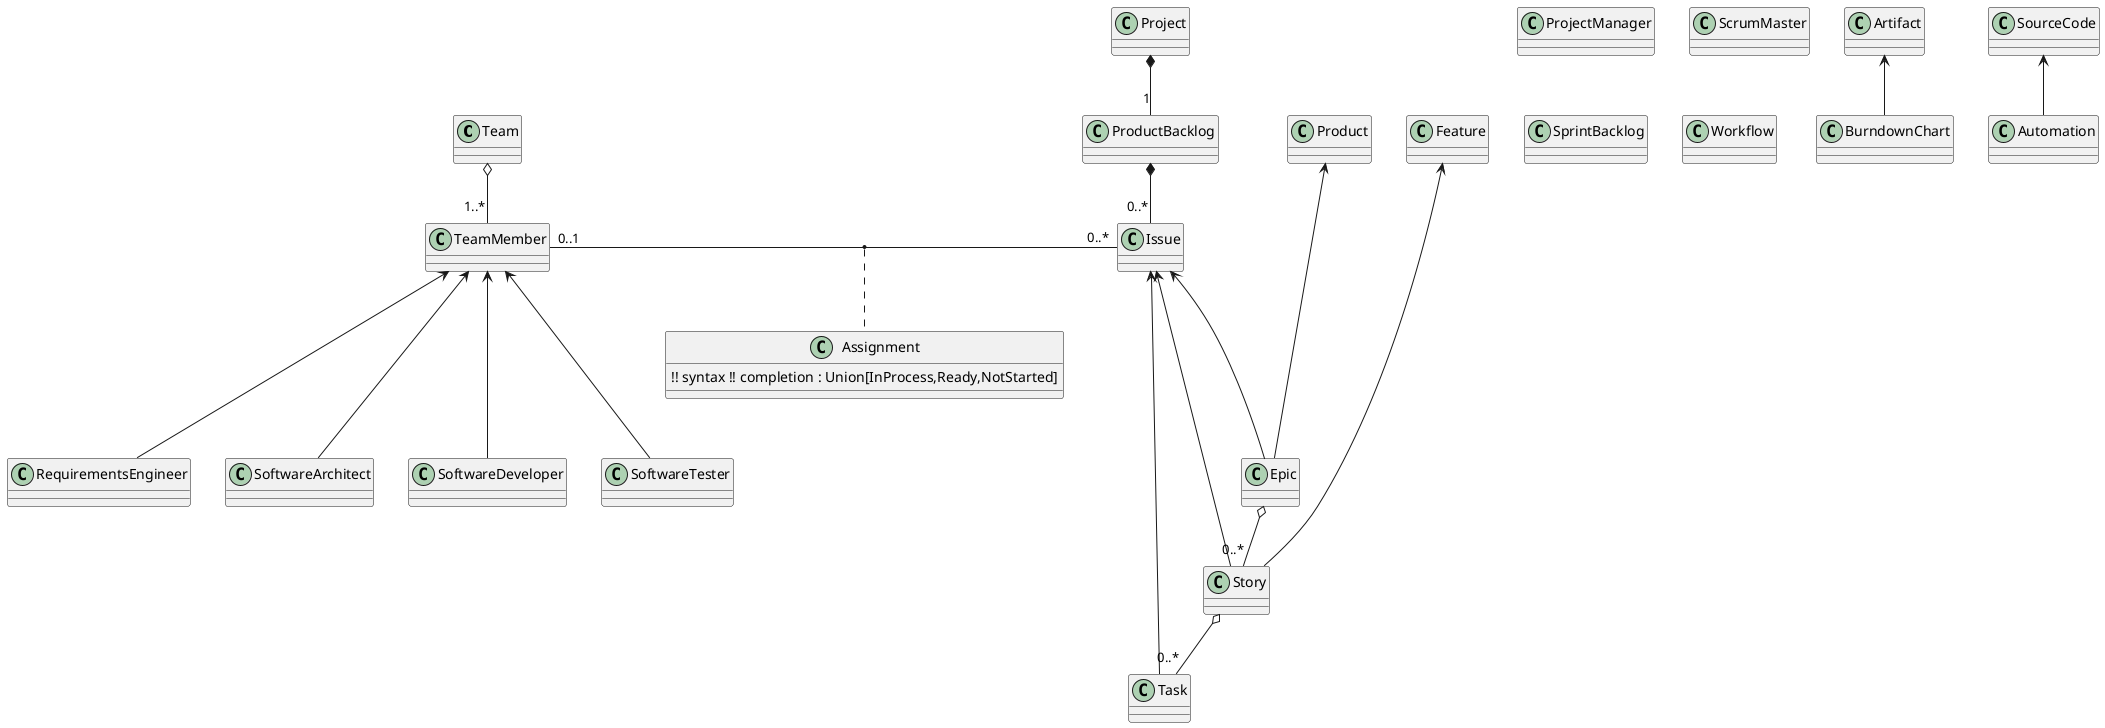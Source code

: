 @startuml
class Team
class TeamMember

class ProjectManager
class ScrumMaster
class RequirementsEngineer
class SoftwareArchitect
class SoftwareDeveloper
class SoftwareTester

class Issue
class Epic
class Story
class Task

class ProductBacklog
class SprintBacklog
class Feature
class Product

class Artifact
class BurndownChart

class SourceCode
class Automation

class Project

class Workflow

TeamMember "0..1" - "0..*" Issue
(TeamMember, Issue) .. Assignment

Team o-- "1..*"TeamMember
TeamMember <--- RequirementsEngineer
TeamMember <--- SoftwareArchitect
TeamMember <--- SoftwareDeveloper
TeamMember <--- SoftwareTester

Issue <--- Epic
Issue <--- Story
Issue <--- Task

Epic    o-- "0..*" Story
Story   o-- "0..*"Task

Feature <----- Story
Product <---- Epic
ProductBacklog *-- "0..*"Issue

SourceCode <-- Automation

Project *-- "1"ProductBacklog

Artifact <-- BurndownChart

class Assignment {
    !! syntax !! completion : Union[InProcess,Ready,NotStarted]
}
@enduml